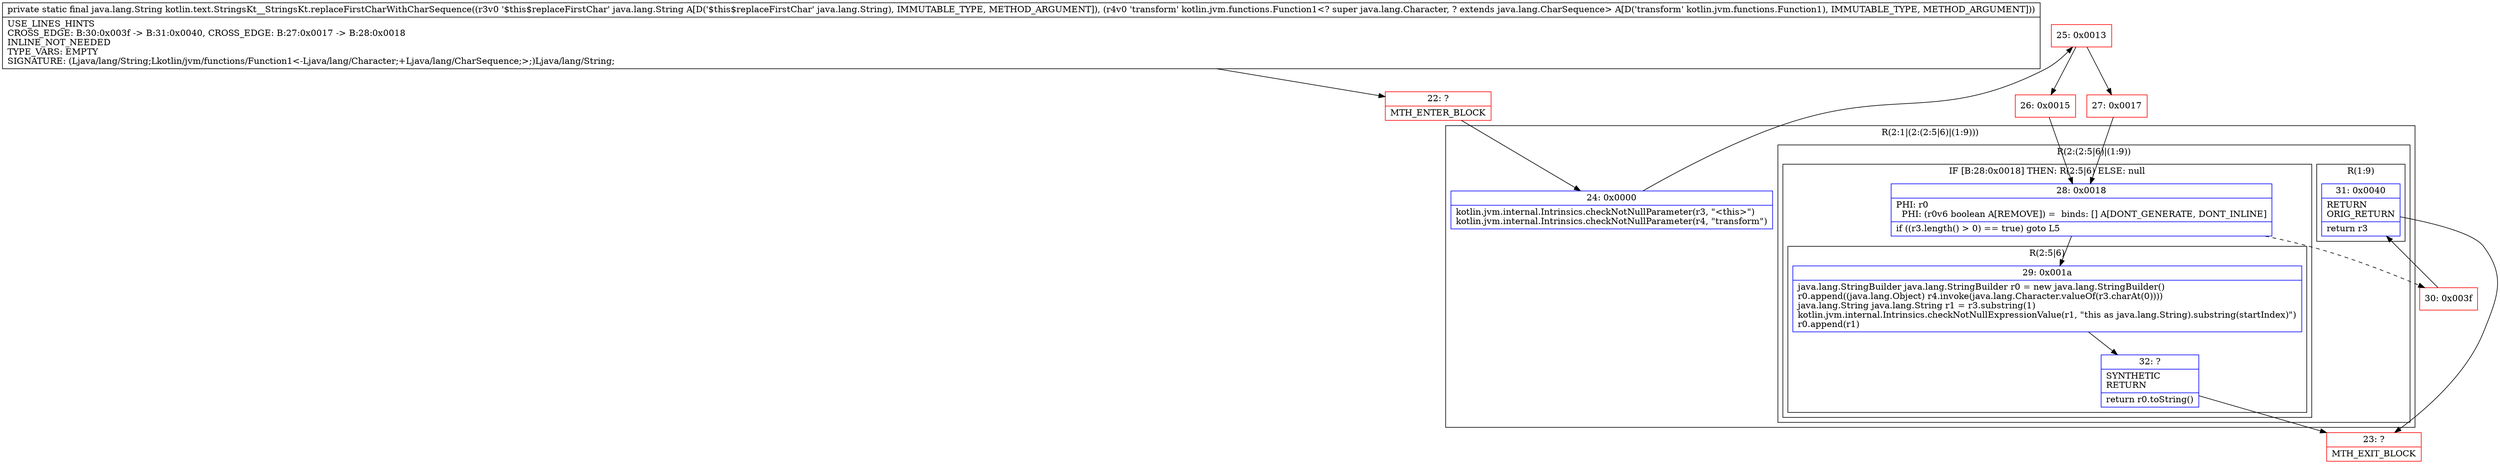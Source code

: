 digraph "CFG forkotlin.text.StringsKt__StringsKt.replaceFirstCharWithCharSequence(Ljava\/lang\/String;Lkotlin\/jvm\/functions\/Function1;)Ljava\/lang\/String;" {
subgraph cluster_Region_1003433078 {
label = "R(2:1|(2:(2:5|6)|(1:9)))";
node [shape=record,color=blue];
Node_24 [shape=record,label="{24\:\ 0x0000|kotlin.jvm.internal.Intrinsics.checkNotNullParameter(r3, \"\<this\>\")\lkotlin.jvm.internal.Intrinsics.checkNotNullParameter(r4, \"transform\")\l}"];
subgraph cluster_Region_1387432020 {
label = "R(2:(2:5|6)|(1:9))";
node [shape=record,color=blue];
subgraph cluster_IfRegion_2029257709 {
label = "IF [B:28:0x0018] THEN: R(2:5|6) ELSE: null";
node [shape=record,color=blue];
Node_28 [shape=record,label="{28\:\ 0x0018|PHI: r0 \l  PHI: (r0v6 boolean A[REMOVE]) =  binds: [] A[DONT_GENERATE, DONT_INLINE]\l|if ((r3.length() \> 0) == true) goto L5\l}"];
subgraph cluster_Region_500874586 {
label = "R(2:5|6)";
node [shape=record,color=blue];
Node_29 [shape=record,label="{29\:\ 0x001a|java.lang.StringBuilder java.lang.StringBuilder r0 = new java.lang.StringBuilder()\lr0.append((java.lang.Object) r4.invoke(java.lang.Character.valueOf(r3.charAt(0))))\ljava.lang.String java.lang.String r1 = r3.substring(1)\lkotlin.jvm.internal.Intrinsics.checkNotNullExpressionValue(r1, \"this as java.lang.String).substring(startIndex)\")\lr0.append(r1)\l}"];
Node_32 [shape=record,label="{32\:\ ?|SYNTHETIC\lRETURN\l|return r0.toString()\l}"];
}
}
subgraph cluster_Region_1416734165 {
label = "R(1:9)";
node [shape=record,color=blue];
Node_31 [shape=record,label="{31\:\ 0x0040|RETURN\lORIG_RETURN\l|return r3\l}"];
}
}
}
Node_22 [shape=record,color=red,label="{22\:\ ?|MTH_ENTER_BLOCK\l}"];
Node_25 [shape=record,color=red,label="{25\:\ 0x0013}"];
Node_26 [shape=record,color=red,label="{26\:\ 0x0015}"];
Node_23 [shape=record,color=red,label="{23\:\ ?|MTH_EXIT_BLOCK\l}"];
Node_30 [shape=record,color=red,label="{30\:\ 0x003f}"];
Node_27 [shape=record,color=red,label="{27\:\ 0x0017}"];
MethodNode[shape=record,label="{private static final java.lang.String kotlin.text.StringsKt__StringsKt.replaceFirstCharWithCharSequence((r3v0 '$this$replaceFirstChar' java.lang.String A[D('$this$replaceFirstChar' java.lang.String), IMMUTABLE_TYPE, METHOD_ARGUMENT]), (r4v0 'transform' kotlin.jvm.functions.Function1\<? super java.lang.Character, ? extends java.lang.CharSequence\> A[D('transform' kotlin.jvm.functions.Function1), IMMUTABLE_TYPE, METHOD_ARGUMENT]))  | USE_LINES_HINTS\lCROSS_EDGE: B:30:0x003f \-\> B:31:0x0040, CROSS_EDGE: B:27:0x0017 \-\> B:28:0x0018\lINLINE_NOT_NEEDED\lTYPE_VARS: EMPTY\lSIGNATURE: (Ljava\/lang\/String;Lkotlin\/jvm\/functions\/Function1\<\-Ljava\/lang\/Character;+Ljava\/lang\/CharSequence;\>;)Ljava\/lang\/String;\l}"];
MethodNode -> Node_22;Node_24 -> Node_25;
Node_28 -> Node_29;
Node_28 -> Node_30[style=dashed];
Node_29 -> Node_32;
Node_32 -> Node_23;
Node_31 -> Node_23;
Node_22 -> Node_24;
Node_25 -> Node_26;
Node_25 -> Node_27;
Node_26 -> Node_28;
Node_30 -> Node_31;
Node_27 -> Node_28;
}

